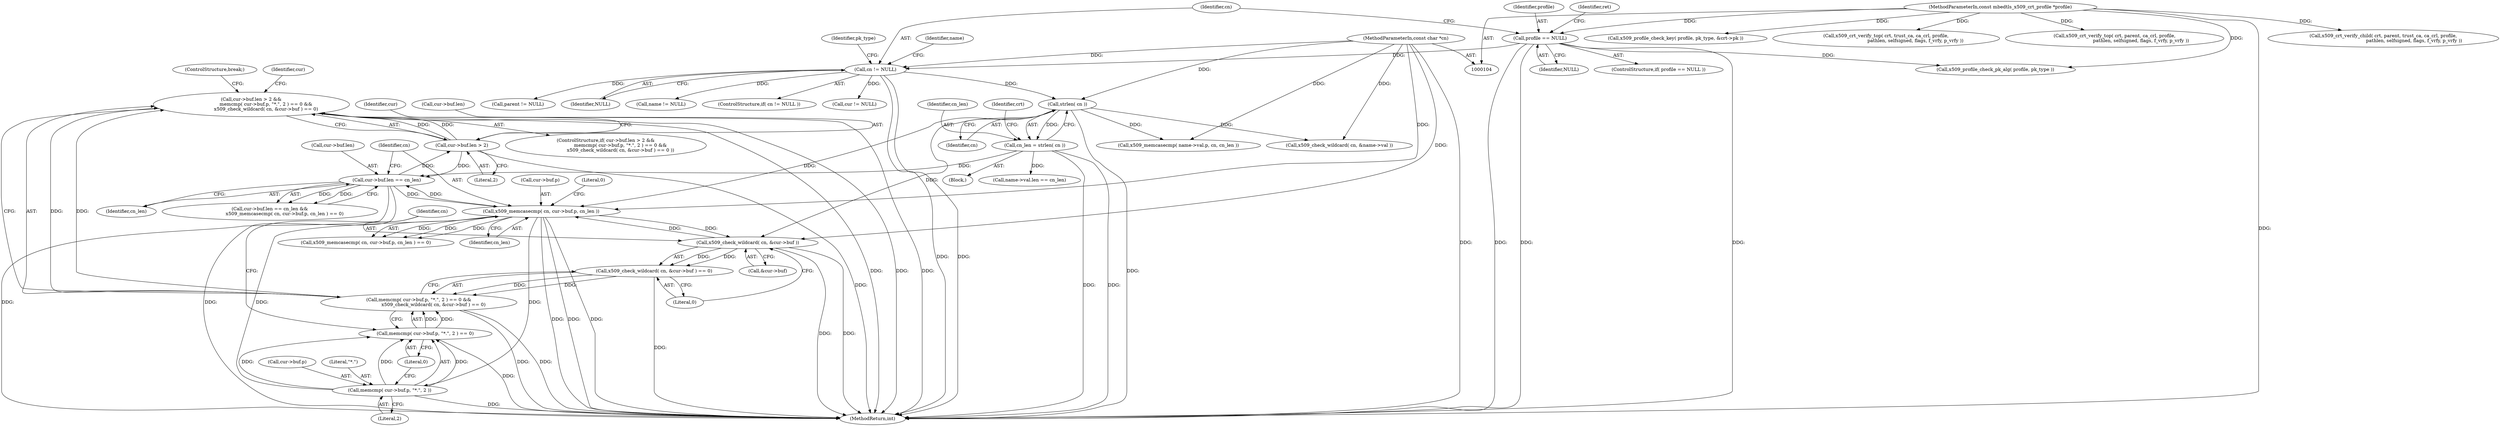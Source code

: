 digraph "0_mbedtls_d15795acd5074e0b44e71f7ede8bdfe1b48591fc@API" {
"1000198" [label="(Call,cur->buf.len > 2 &&\n                    memcmp( cur->buf.p, \"*.\", 2 ) == 0 &&\n                    x509_check_wildcard( cn, &cur->buf ) == 0)"];
"1000199" [label="(Call,cur->buf.len > 2)"];
"1000179" [label="(Call,cur->buf.len == cn_len)"];
"1000187" [label="(Call,x509_memcasecmp( cn, cur->buf.p, cn_len ))"];
"1000218" [label="(Call,x509_check_wildcard( cn, &cur->buf ))"];
"1000157" [label="(Call,strlen( cn ))"];
"1000145" [label="(Call,cn != NULL)"];
"1000109" [label="(MethodParameterIn,const char *cn)"];
"1000136" [label="(Call,profile == NULL)"];
"1000108" [label="(MethodParameterIn,const mbedtls_x509_crt_profile *profile)"];
"1000208" [label="(Call,memcmp( cur->buf.p, \"*.\", 2 ))"];
"1000155" [label="(Call,cn_len = strlen( cn ))"];
"1000206" [label="(Call,memcmp( cur->buf.p, \"*.\", 2 ) == 0 &&\n                    x509_check_wildcard( cn, &cur->buf ) == 0)"];
"1000207" [label="(Call,memcmp( cur->buf.p, \"*.\", 2 ) == 0)"];
"1000217" [label="(Call,x509_check_wildcard( cn, &cur->buf ) == 0)"];
"1000218" [label="(Call,x509_check_wildcard( cn, &cur->buf ))"];
"1000430" [label="(Call,x509_crt_verify_child( crt, parent, trust_ca, ca_crl, profile,\n                                          pathlen, selfsigned, flags, f_vrfy, p_vrfy ))"];
"1000148" [label="(Block,)"];
"1000354" [label="(Call,parent != NULL)"];
"1000109" [label="(MethodParameterIn,const char *cn)"];
"1000267" [label="(Call,x509_memcasecmp( name->val.p, cn, cn_len ))"];
"1000155" [label="(Call,cn_len = strlen( cn ))"];
"1000136" [label="(Call,profile == NULL)"];
"1000228" [label="(Identifier,cur)"];
"1000147" [label="(Identifier,NULL)"];
"1000216" [label="(Literal,0)"];
"1000187" [label="(Call,x509_memcasecmp( cn, cur->buf.p, cn_len ))"];
"1000189" [label="(Call,cur->buf.p)"];
"1000179" [label="(Call,cur->buf.len == cn_len)"];
"1000145" [label="(Call,cn != NULL)"];
"1000298" [label="(Call,x509_check_wildcard( cn, &name->val ))"];
"1000320" [label="(Identifier,pk_type)"];
"1000138" [label="(Identifier,NULL)"];
"1000338" [label="(Call,x509_profile_check_key( profile, pk_type, &crt->pk ))"];
"1000215" [label="(Literal,2)"];
"1000489" [label="(MethodReturn,int)"];
"1000243" [label="(Call,name != NULL)"];
"1000217" [label="(Call,x509_check_wildcard( cn, &cur->buf ) == 0)"];
"1000450" [label="(Call,x509_crt_verify_top( crt, trust_ca, ca_crl, profile,\n                                        pathlen, selfsigned, flags, f_vrfy, p_vrfy ))"];
"1000188" [label="(Identifier,cn)"];
"1000220" [label="(Call,&cur->buf)"];
"1000144" [label="(ControlStructure,if( cn != NULL ))"];
"1000137" [label="(Identifier,profile)"];
"1000146" [label="(Identifier,cn)"];
"1000224" [label="(Literal,0)"];
"1000328" [label="(Call,x509_profile_check_pk_alg( profile, pk_type ))"];
"1000135" [label="(ControlStructure,if( profile == NULL ))"];
"1000156" [label="(Identifier,cn_len)"];
"1000197" [label="(ControlStructure,if( cur->buf.len > 2 &&\n                    memcmp( cur->buf.p, \"*.\", 2 ) == 0 &&\n                    x509_check_wildcard( cn, &cur->buf ) == 0 ))"];
"1000186" [label="(Call,x509_memcasecmp( cn, cur->buf.p, cn_len ) == 0)"];
"1000185" [label="(Identifier,cn_len)"];
"1000199" [label="(Call,cur->buf.len > 2)"];
"1000173" [label="(Call,cur != NULL)"];
"1000158" [label="(Identifier,cn)"];
"1000259" [label="(Call,name->val.len == cn_len)"];
"1000162" [label="(Identifier,crt)"];
"1000219" [label="(Identifier,cn)"];
"1000200" [label="(Call,cur->buf.len)"];
"1000209" [label="(Call,cur->buf.p)"];
"1000178" [label="(Call,cur->buf.len == cn_len &&\n                    x509_memcasecmp( cn, cur->buf.p, cn_len ) == 0)"];
"1000207" [label="(Call,memcmp( cur->buf.p, \"*.\", 2 ) == 0)"];
"1000157" [label="(Call,strlen( cn ))"];
"1000150" [label="(Identifier,name)"];
"1000195" [label="(Literal,0)"];
"1000206" [label="(Call,memcmp( cur->buf.p, \"*.\", 2 ) == 0 &&\n                    x509_check_wildcard( cn, &cur->buf ) == 0)"];
"1000214" [label="(Literal,\"*.\")"];
"1000108" [label="(MethodParameterIn,const mbedtls_x509_crt_profile *profile)"];
"1000205" [label="(Literal,2)"];
"1000226" [label="(ControlStructure,break;)"];
"1000208" [label="(Call,memcmp( cur->buf.p, \"*.\", 2 ))"];
"1000141" [label="(Identifier,ret)"];
"1000180" [label="(Call,cur->buf.len)"];
"1000194" [label="(Identifier,cn_len)"];
"1000211" [label="(Identifier,cur)"];
"1000381" [label="(Call,x509_crt_verify_top( crt, parent, ca_crl, profile,\n                                    pathlen, selfsigned, flags, f_vrfy, p_vrfy ))"];
"1000198" [label="(Call,cur->buf.len > 2 &&\n                    memcmp( cur->buf.p, \"*.\", 2 ) == 0 &&\n                    x509_check_wildcard( cn, &cur->buf ) == 0)"];
"1000198" -> "1000197"  [label="AST: "];
"1000198" -> "1000199"  [label="CFG: "];
"1000198" -> "1000206"  [label="CFG: "];
"1000199" -> "1000198"  [label="AST: "];
"1000206" -> "1000198"  [label="AST: "];
"1000226" -> "1000198"  [label="CFG: "];
"1000228" -> "1000198"  [label="CFG: "];
"1000198" -> "1000489"  [label="DDG: "];
"1000198" -> "1000489"  [label="DDG: "];
"1000198" -> "1000489"  [label="DDG: "];
"1000199" -> "1000198"  [label="DDG: "];
"1000199" -> "1000198"  [label="DDG: "];
"1000206" -> "1000198"  [label="DDG: "];
"1000206" -> "1000198"  [label="DDG: "];
"1000199" -> "1000205"  [label="CFG: "];
"1000200" -> "1000199"  [label="AST: "];
"1000205" -> "1000199"  [label="AST: "];
"1000211" -> "1000199"  [label="CFG: "];
"1000199" -> "1000489"  [label="DDG: "];
"1000199" -> "1000179"  [label="DDG: "];
"1000179" -> "1000199"  [label="DDG: "];
"1000179" -> "1000178"  [label="AST: "];
"1000179" -> "1000185"  [label="CFG: "];
"1000180" -> "1000179"  [label="AST: "];
"1000185" -> "1000179"  [label="AST: "];
"1000188" -> "1000179"  [label="CFG: "];
"1000178" -> "1000179"  [label="CFG: "];
"1000179" -> "1000489"  [label="DDG: "];
"1000179" -> "1000489"  [label="DDG: "];
"1000179" -> "1000178"  [label="DDG: "];
"1000179" -> "1000178"  [label="DDG: "];
"1000187" -> "1000179"  [label="DDG: "];
"1000155" -> "1000179"  [label="DDG: "];
"1000179" -> "1000187"  [label="DDG: "];
"1000187" -> "1000186"  [label="AST: "];
"1000187" -> "1000194"  [label="CFG: "];
"1000188" -> "1000187"  [label="AST: "];
"1000189" -> "1000187"  [label="AST: "];
"1000194" -> "1000187"  [label="AST: "];
"1000195" -> "1000187"  [label="CFG: "];
"1000187" -> "1000489"  [label="DDG: "];
"1000187" -> "1000489"  [label="DDG: "];
"1000187" -> "1000489"  [label="DDG: "];
"1000187" -> "1000186"  [label="DDG: "];
"1000187" -> "1000186"  [label="DDG: "];
"1000187" -> "1000186"  [label="DDG: "];
"1000218" -> "1000187"  [label="DDG: "];
"1000157" -> "1000187"  [label="DDG: "];
"1000109" -> "1000187"  [label="DDG: "];
"1000208" -> "1000187"  [label="DDG: "];
"1000187" -> "1000208"  [label="DDG: "];
"1000187" -> "1000218"  [label="DDG: "];
"1000218" -> "1000217"  [label="AST: "];
"1000218" -> "1000220"  [label="CFG: "];
"1000219" -> "1000218"  [label="AST: "];
"1000220" -> "1000218"  [label="AST: "];
"1000224" -> "1000218"  [label="CFG: "];
"1000218" -> "1000489"  [label="DDG: "];
"1000218" -> "1000489"  [label="DDG: "];
"1000218" -> "1000217"  [label="DDG: "];
"1000218" -> "1000217"  [label="DDG: "];
"1000157" -> "1000218"  [label="DDG: "];
"1000109" -> "1000218"  [label="DDG: "];
"1000157" -> "1000155"  [label="AST: "];
"1000157" -> "1000158"  [label="CFG: "];
"1000158" -> "1000157"  [label="AST: "];
"1000155" -> "1000157"  [label="CFG: "];
"1000157" -> "1000489"  [label="DDG: "];
"1000157" -> "1000155"  [label="DDG: "];
"1000145" -> "1000157"  [label="DDG: "];
"1000109" -> "1000157"  [label="DDG: "];
"1000157" -> "1000267"  [label="DDG: "];
"1000157" -> "1000298"  [label="DDG: "];
"1000145" -> "1000144"  [label="AST: "];
"1000145" -> "1000147"  [label="CFG: "];
"1000146" -> "1000145"  [label="AST: "];
"1000147" -> "1000145"  [label="AST: "];
"1000150" -> "1000145"  [label="CFG: "];
"1000320" -> "1000145"  [label="CFG: "];
"1000145" -> "1000489"  [label="DDG: "];
"1000145" -> "1000489"  [label="DDG: "];
"1000109" -> "1000145"  [label="DDG: "];
"1000136" -> "1000145"  [label="DDG: "];
"1000145" -> "1000173"  [label="DDG: "];
"1000145" -> "1000243"  [label="DDG: "];
"1000145" -> "1000354"  [label="DDG: "];
"1000109" -> "1000104"  [label="AST: "];
"1000109" -> "1000489"  [label="DDG: "];
"1000109" -> "1000267"  [label="DDG: "];
"1000109" -> "1000298"  [label="DDG: "];
"1000136" -> "1000135"  [label="AST: "];
"1000136" -> "1000138"  [label="CFG: "];
"1000137" -> "1000136"  [label="AST: "];
"1000138" -> "1000136"  [label="AST: "];
"1000141" -> "1000136"  [label="CFG: "];
"1000146" -> "1000136"  [label="CFG: "];
"1000136" -> "1000489"  [label="DDG: "];
"1000136" -> "1000489"  [label="DDG: "];
"1000136" -> "1000489"  [label="DDG: "];
"1000108" -> "1000136"  [label="DDG: "];
"1000136" -> "1000328"  [label="DDG: "];
"1000108" -> "1000104"  [label="AST: "];
"1000108" -> "1000489"  [label="DDG: "];
"1000108" -> "1000328"  [label="DDG: "];
"1000108" -> "1000338"  [label="DDG: "];
"1000108" -> "1000381"  [label="DDG: "];
"1000108" -> "1000430"  [label="DDG: "];
"1000108" -> "1000450"  [label="DDG: "];
"1000208" -> "1000207"  [label="AST: "];
"1000208" -> "1000215"  [label="CFG: "];
"1000209" -> "1000208"  [label="AST: "];
"1000214" -> "1000208"  [label="AST: "];
"1000215" -> "1000208"  [label="AST: "];
"1000216" -> "1000208"  [label="CFG: "];
"1000208" -> "1000489"  [label="DDG: "];
"1000208" -> "1000207"  [label="DDG: "];
"1000208" -> "1000207"  [label="DDG: "];
"1000208" -> "1000207"  [label="DDG: "];
"1000155" -> "1000148"  [label="AST: "];
"1000156" -> "1000155"  [label="AST: "];
"1000162" -> "1000155"  [label="CFG: "];
"1000155" -> "1000489"  [label="DDG: "];
"1000155" -> "1000489"  [label="DDG: "];
"1000155" -> "1000259"  [label="DDG: "];
"1000206" -> "1000207"  [label="CFG: "];
"1000206" -> "1000217"  [label="CFG: "];
"1000207" -> "1000206"  [label="AST: "];
"1000217" -> "1000206"  [label="AST: "];
"1000206" -> "1000489"  [label="DDG: "];
"1000206" -> "1000489"  [label="DDG: "];
"1000207" -> "1000206"  [label="DDG: "];
"1000207" -> "1000206"  [label="DDG: "];
"1000217" -> "1000206"  [label="DDG: "];
"1000217" -> "1000206"  [label="DDG: "];
"1000207" -> "1000216"  [label="CFG: "];
"1000216" -> "1000207"  [label="AST: "];
"1000219" -> "1000207"  [label="CFG: "];
"1000207" -> "1000489"  [label="DDG: "];
"1000217" -> "1000224"  [label="CFG: "];
"1000224" -> "1000217"  [label="AST: "];
"1000217" -> "1000489"  [label="DDG: "];
}
